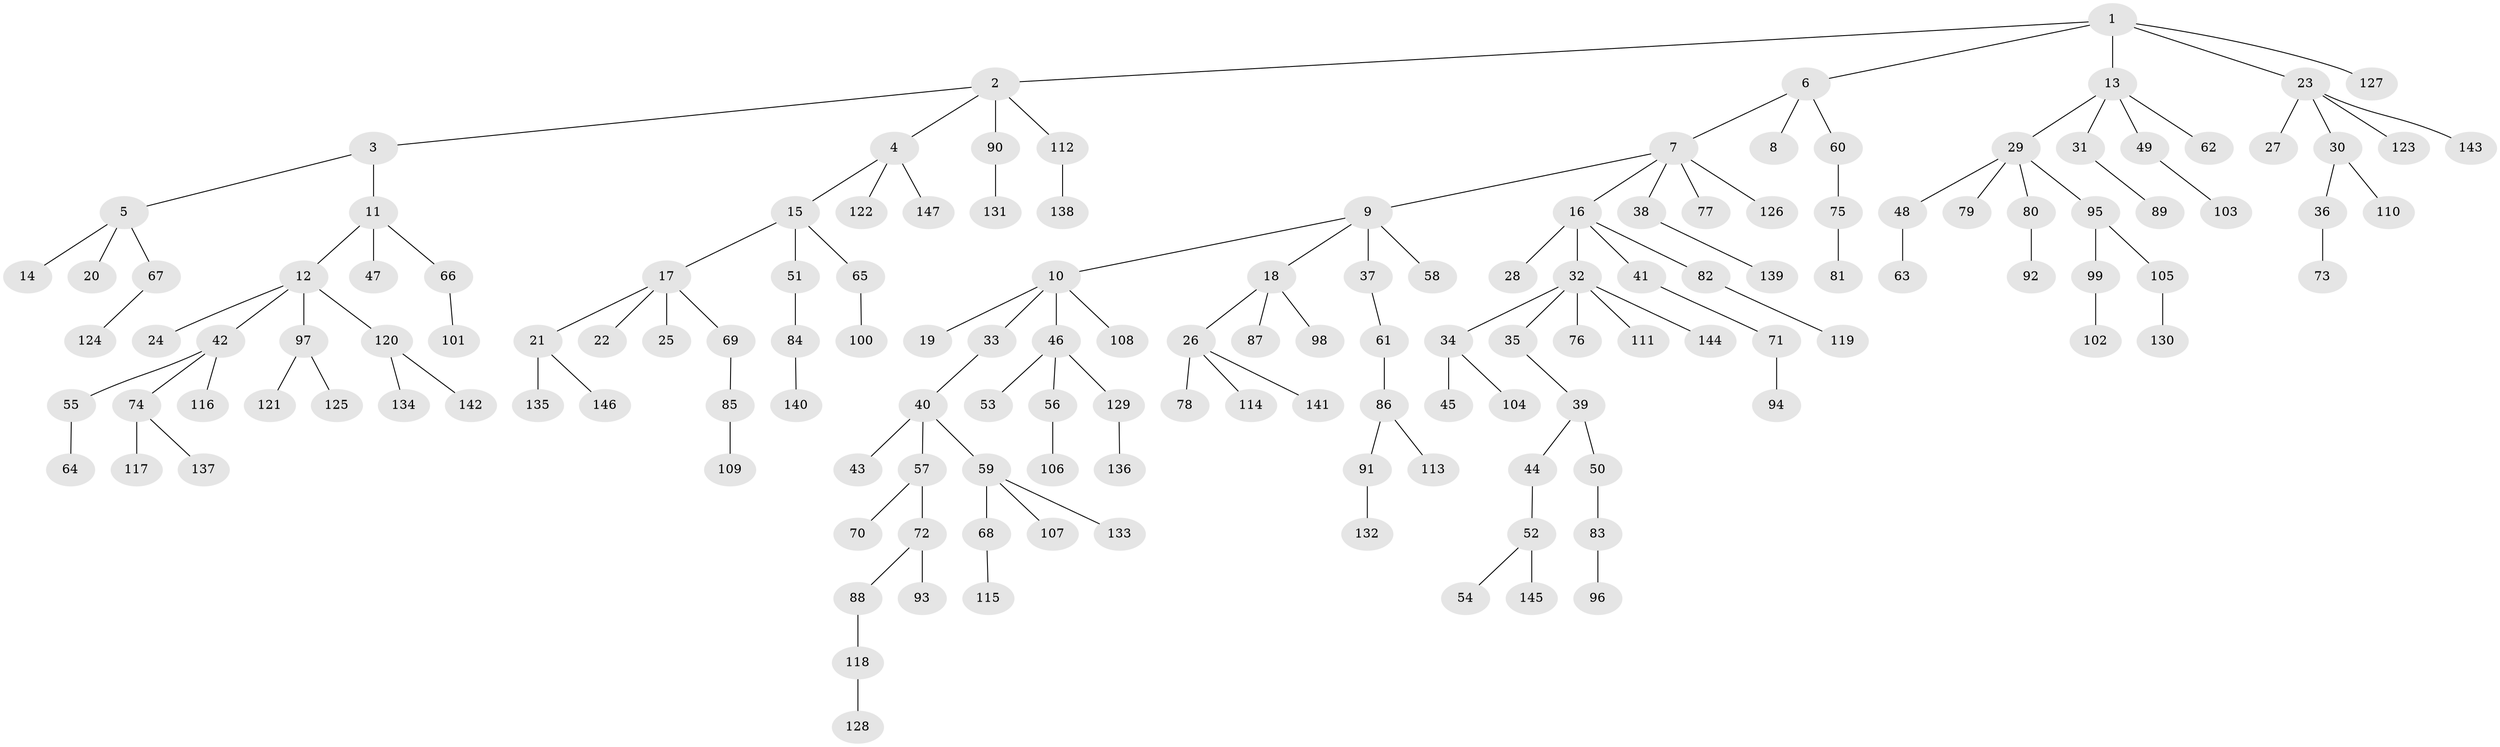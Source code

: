 // Generated by graph-tools (version 1.1) at 2025/02/03/09/25 03:02:16]
// undirected, 147 vertices, 146 edges
graph export_dot {
graph [start="1"]
  node [color=gray90,style=filled];
  1;
  2;
  3;
  4;
  5;
  6;
  7;
  8;
  9;
  10;
  11;
  12;
  13;
  14;
  15;
  16;
  17;
  18;
  19;
  20;
  21;
  22;
  23;
  24;
  25;
  26;
  27;
  28;
  29;
  30;
  31;
  32;
  33;
  34;
  35;
  36;
  37;
  38;
  39;
  40;
  41;
  42;
  43;
  44;
  45;
  46;
  47;
  48;
  49;
  50;
  51;
  52;
  53;
  54;
  55;
  56;
  57;
  58;
  59;
  60;
  61;
  62;
  63;
  64;
  65;
  66;
  67;
  68;
  69;
  70;
  71;
  72;
  73;
  74;
  75;
  76;
  77;
  78;
  79;
  80;
  81;
  82;
  83;
  84;
  85;
  86;
  87;
  88;
  89;
  90;
  91;
  92;
  93;
  94;
  95;
  96;
  97;
  98;
  99;
  100;
  101;
  102;
  103;
  104;
  105;
  106;
  107;
  108;
  109;
  110;
  111;
  112;
  113;
  114;
  115;
  116;
  117;
  118;
  119;
  120;
  121;
  122;
  123;
  124;
  125;
  126;
  127;
  128;
  129;
  130;
  131;
  132;
  133;
  134;
  135;
  136;
  137;
  138;
  139;
  140;
  141;
  142;
  143;
  144;
  145;
  146;
  147;
  1 -- 2;
  1 -- 6;
  1 -- 13;
  1 -- 23;
  1 -- 127;
  2 -- 3;
  2 -- 4;
  2 -- 90;
  2 -- 112;
  3 -- 5;
  3 -- 11;
  4 -- 15;
  4 -- 122;
  4 -- 147;
  5 -- 14;
  5 -- 20;
  5 -- 67;
  6 -- 7;
  6 -- 8;
  6 -- 60;
  7 -- 9;
  7 -- 16;
  7 -- 38;
  7 -- 77;
  7 -- 126;
  9 -- 10;
  9 -- 18;
  9 -- 37;
  9 -- 58;
  10 -- 19;
  10 -- 33;
  10 -- 46;
  10 -- 108;
  11 -- 12;
  11 -- 47;
  11 -- 66;
  12 -- 24;
  12 -- 42;
  12 -- 97;
  12 -- 120;
  13 -- 29;
  13 -- 31;
  13 -- 49;
  13 -- 62;
  15 -- 17;
  15 -- 51;
  15 -- 65;
  16 -- 28;
  16 -- 32;
  16 -- 41;
  16 -- 82;
  17 -- 21;
  17 -- 22;
  17 -- 25;
  17 -- 69;
  18 -- 26;
  18 -- 87;
  18 -- 98;
  21 -- 135;
  21 -- 146;
  23 -- 27;
  23 -- 30;
  23 -- 123;
  23 -- 143;
  26 -- 78;
  26 -- 114;
  26 -- 141;
  29 -- 48;
  29 -- 79;
  29 -- 80;
  29 -- 95;
  30 -- 36;
  30 -- 110;
  31 -- 89;
  32 -- 34;
  32 -- 35;
  32 -- 76;
  32 -- 111;
  32 -- 144;
  33 -- 40;
  34 -- 45;
  34 -- 104;
  35 -- 39;
  36 -- 73;
  37 -- 61;
  38 -- 139;
  39 -- 44;
  39 -- 50;
  40 -- 43;
  40 -- 57;
  40 -- 59;
  41 -- 71;
  42 -- 55;
  42 -- 74;
  42 -- 116;
  44 -- 52;
  46 -- 53;
  46 -- 56;
  46 -- 129;
  48 -- 63;
  49 -- 103;
  50 -- 83;
  51 -- 84;
  52 -- 54;
  52 -- 145;
  55 -- 64;
  56 -- 106;
  57 -- 70;
  57 -- 72;
  59 -- 68;
  59 -- 107;
  59 -- 133;
  60 -- 75;
  61 -- 86;
  65 -- 100;
  66 -- 101;
  67 -- 124;
  68 -- 115;
  69 -- 85;
  71 -- 94;
  72 -- 88;
  72 -- 93;
  74 -- 117;
  74 -- 137;
  75 -- 81;
  80 -- 92;
  82 -- 119;
  83 -- 96;
  84 -- 140;
  85 -- 109;
  86 -- 91;
  86 -- 113;
  88 -- 118;
  90 -- 131;
  91 -- 132;
  95 -- 99;
  95 -- 105;
  97 -- 121;
  97 -- 125;
  99 -- 102;
  105 -- 130;
  112 -- 138;
  118 -- 128;
  120 -- 134;
  120 -- 142;
  129 -- 136;
}
